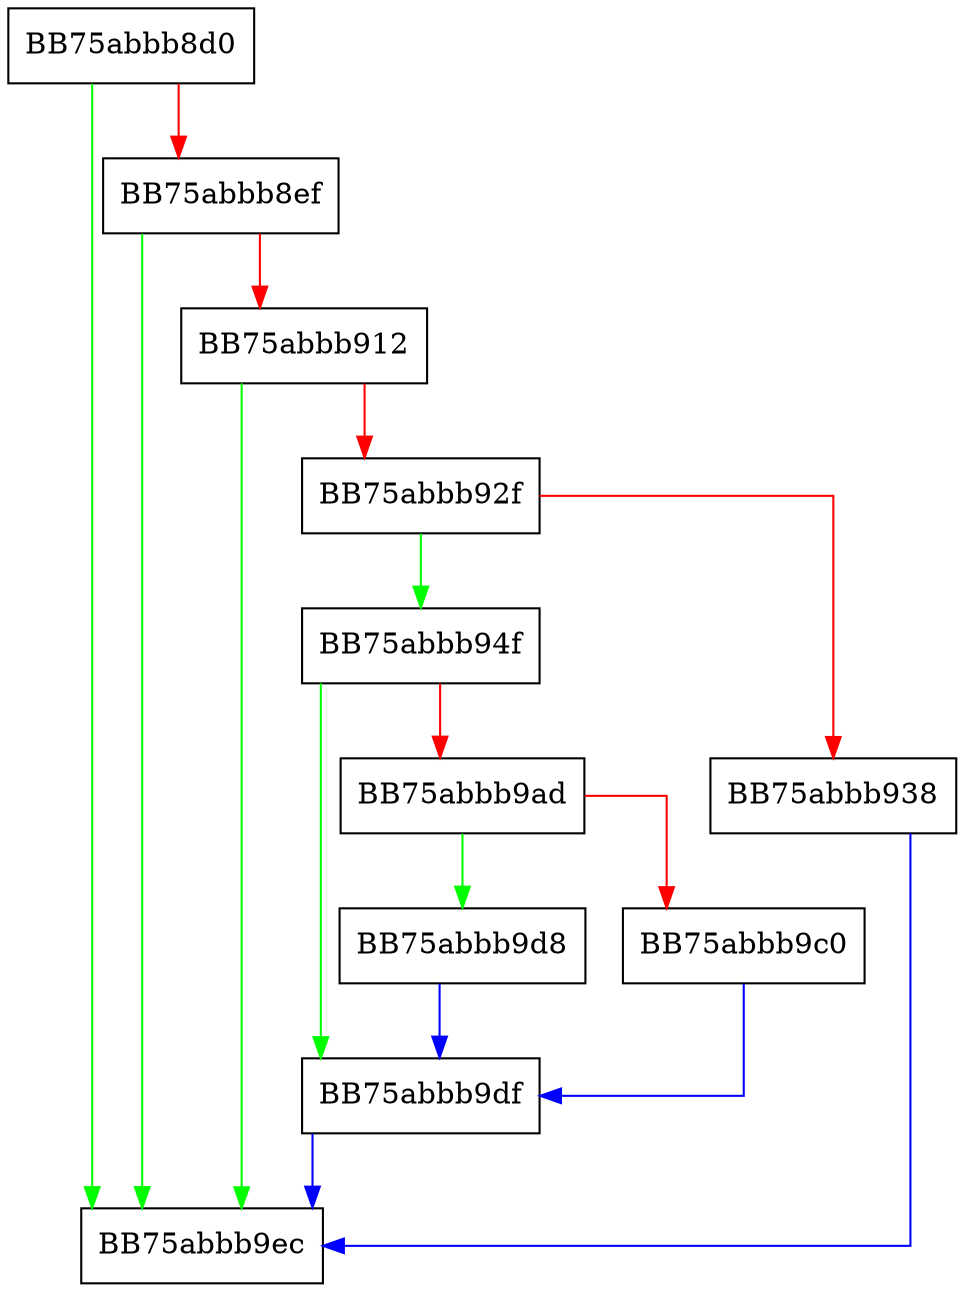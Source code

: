 digraph x64_plugin_esc {
  node [shape="box"];
  graph [splines=ortho];
  BB75abbb8d0 -> BB75abbb9ec [color="green"];
  BB75abbb8d0 -> BB75abbb8ef [color="red"];
  BB75abbb8ef -> BB75abbb9ec [color="green"];
  BB75abbb8ef -> BB75abbb912 [color="red"];
  BB75abbb912 -> BB75abbb9ec [color="green"];
  BB75abbb912 -> BB75abbb92f [color="red"];
  BB75abbb92f -> BB75abbb94f [color="green"];
  BB75abbb92f -> BB75abbb938 [color="red"];
  BB75abbb938 -> BB75abbb9ec [color="blue"];
  BB75abbb94f -> BB75abbb9df [color="green"];
  BB75abbb94f -> BB75abbb9ad [color="red"];
  BB75abbb9ad -> BB75abbb9d8 [color="green"];
  BB75abbb9ad -> BB75abbb9c0 [color="red"];
  BB75abbb9c0 -> BB75abbb9df [color="blue"];
  BB75abbb9d8 -> BB75abbb9df [color="blue"];
  BB75abbb9df -> BB75abbb9ec [color="blue"];
}